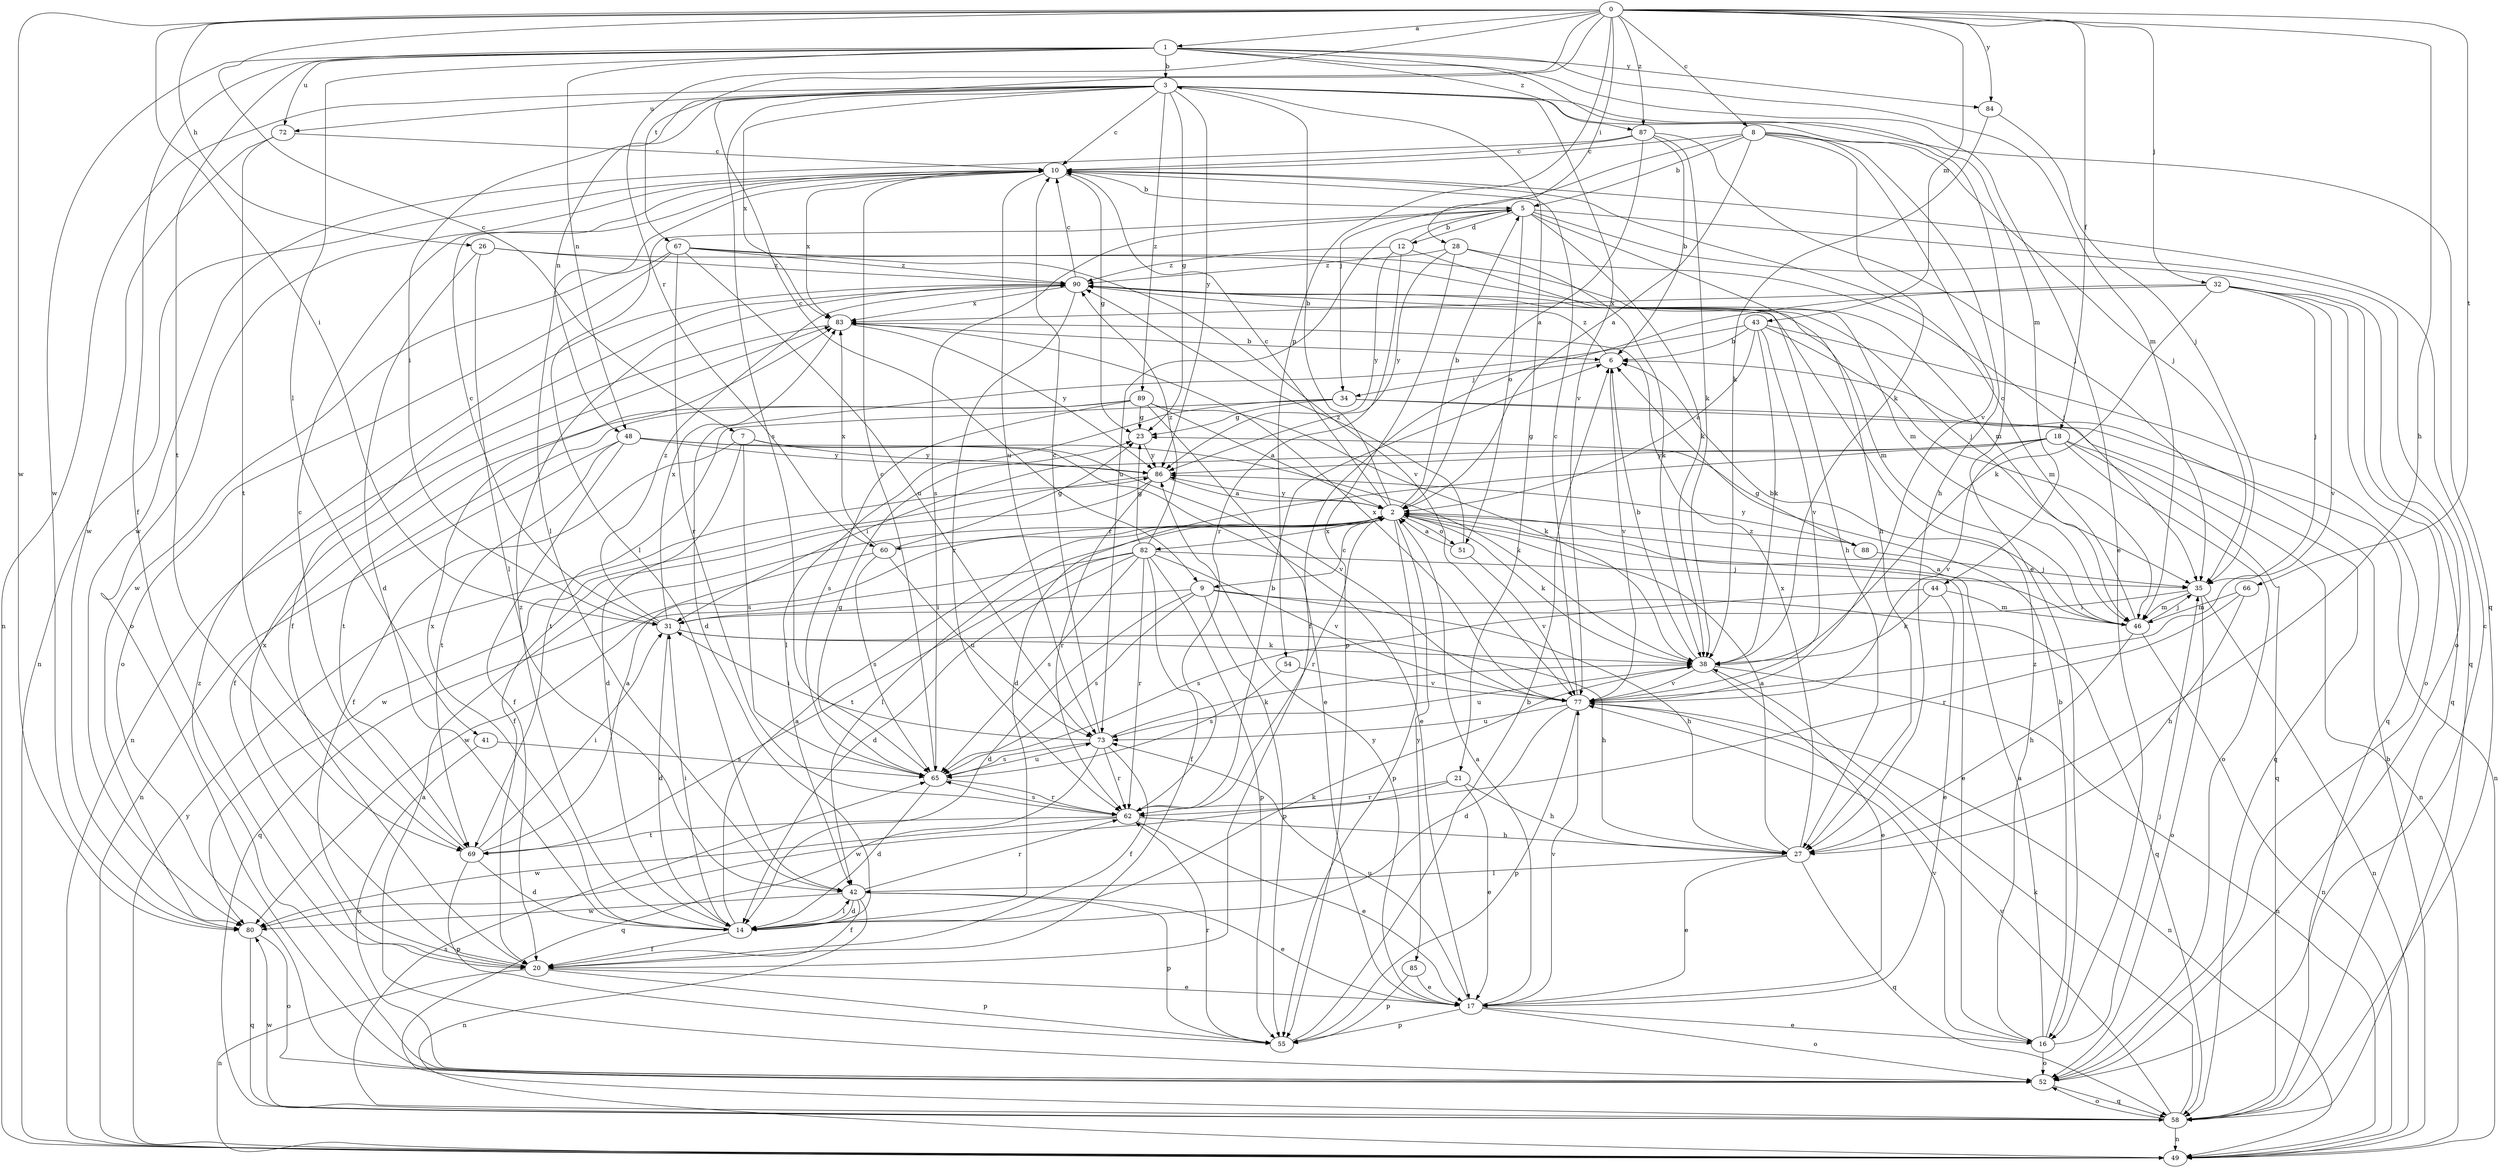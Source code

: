 strict digraph  {
0;
1;
2;
3;
5;
6;
7;
8;
9;
10;
12;
14;
16;
17;
18;
20;
21;
23;
26;
27;
28;
31;
32;
34;
35;
38;
41;
42;
43;
44;
46;
48;
49;
51;
52;
54;
55;
58;
60;
62;
65;
66;
67;
69;
72;
73;
77;
80;
82;
83;
84;
85;
86;
87;
88;
89;
90;
0 -> 1  [label=a];
0 -> 7  [label=c];
0 -> 8  [label=c];
0 -> 9  [label=c];
0 -> 18  [label=f];
0 -> 26  [label=h];
0 -> 27  [label=h];
0 -> 28  [label=i];
0 -> 31  [label=i];
0 -> 32  [label=j];
0 -> 43  [label=m];
0 -> 54  [label=p];
0 -> 60  [label=r];
0 -> 66  [label=t];
0 -> 67  [label=t];
0 -> 80  [label=w];
0 -> 84  [label=y];
0 -> 87  [label=z];
1 -> 3  [label=b];
1 -> 16  [label=e];
1 -> 20  [label=f];
1 -> 41  [label=l];
1 -> 44  [label=m];
1 -> 46  [label=m];
1 -> 48  [label=n];
1 -> 69  [label=t];
1 -> 72  [label=u];
1 -> 80  [label=w];
1 -> 84  [label=y];
1 -> 87  [label=z];
2 -> 3  [label=b];
2 -> 5  [label=b];
2 -> 9  [label=c];
2 -> 10  [label=c];
2 -> 16  [label=e];
2 -> 38  [label=k];
2 -> 42  [label=l];
2 -> 51  [label=o];
2 -> 55  [label=p];
2 -> 60  [label=r];
2 -> 62  [label=r];
2 -> 82  [label=x];
2 -> 85  [label=y];
2 -> 86  [label=y];
2 -> 88  [label=z];
3 -> 10  [label=c];
3 -> 16  [label=e];
3 -> 21  [label=g];
3 -> 23  [label=g];
3 -> 31  [label=i];
3 -> 48  [label=n];
3 -> 49  [label=n];
3 -> 58  [label=q];
3 -> 65  [label=s];
3 -> 72  [label=u];
3 -> 77  [label=v];
3 -> 83  [label=x];
3 -> 86  [label=y];
3 -> 89  [label=z];
5 -> 12  [label=d];
5 -> 27  [label=h];
5 -> 38  [label=k];
5 -> 42  [label=l];
5 -> 51  [label=o];
5 -> 52  [label=o];
5 -> 58  [label=q];
5 -> 65  [label=s];
5 -> 73  [label=u];
6 -> 34  [label=j];
6 -> 77  [label=v];
6 -> 90  [label=z];
7 -> 14  [label=d];
7 -> 20  [label=f];
7 -> 65  [label=s];
7 -> 77  [label=v];
7 -> 86  [label=y];
8 -> 2  [label=a];
8 -> 5  [label=b];
8 -> 10  [label=c];
8 -> 27  [label=h];
8 -> 34  [label=j];
8 -> 35  [label=j];
8 -> 38  [label=k];
8 -> 77  [label=v];
9 -> 14  [label=d];
9 -> 27  [label=h];
9 -> 31  [label=i];
9 -> 55  [label=p];
9 -> 58  [label=q];
9 -> 65  [label=s];
10 -> 5  [label=b];
10 -> 23  [label=g];
10 -> 42  [label=l];
10 -> 49  [label=n];
10 -> 52  [label=o];
10 -> 73  [label=u];
10 -> 83  [label=x];
12 -> 5  [label=b];
12 -> 27  [label=h];
12 -> 62  [label=r];
12 -> 86  [label=y];
12 -> 90  [label=z];
14 -> 2  [label=a];
14 -> 20  [label=f];
14 -> 31  [label=i];
14 -> 38  [label=k];
14 -> 42  [label=l];
14 -> 83  [label=x];
14 -> 90  [label=z];
16 -> 2  [label=a];
16 -> 6  [label=b];
16 -> 35  [label=j];
16 -> 52  [label=o];
16 -> 77  [label=v];
16 -> 90  [label=z];
17 -> 2  [label=a];
17 -> 16  [label=e];
17 -> 52  [label=o];
17 -> 55  [label=p];
17 -> 73  [label=u];
17 -> 77  [label=v];
17 -> 86  [label=y];
18 -> 14  [label=d];
18 -> 31  [label=i];
18 -> 49  [label=n];
18 -> 52  [label=o];
18 -> 58  [label=q];
18 -> 77  [label=v];
18 -> 86  [label=y];
20 -> 17  [label=e];
20 -> 49  [label=n];
20 -> 55  [label=p];
20 -> 83  [label=x];
21 -> 17  [label=e];
21 -> 27  [label=h];
21 -> 62  [label=r];
21 -> 80  [label=w];
23 -> 86  [label=y];
26 -> 14  [label=d];
26 -> 42  [label=l];
26 -> 46  [label=m];
26 -> 90  [label=z];
27 -> 2  [label=a];
27 -> 17  [label=e];
27 -> 42  [label=l];
27 -> 58  [label=q];
27 -> 83  [label=x];
28 -> 35  [label=j];
28 -> 38  [label=k];
28 -> 55  [label=p];
28 -> 86  [label=y];
28 -> 90  [label=z];
31 -> 10  [label=c];
31 -> 14  [label=d];
31 -> 27  [label=h];
31 -> 38  [label=k];
31 -> 83  [label=x];
31 -> 90  [label=z];
32 -> 20  [label=f];
32 -> 35  [label=j];
32 -> 38  [label=k];
32 -> 52  [label=o];
32 -> 58  [label=q];
32 -> 77  [label=v];
32 -> 83  [label=x];
34 -> 23  [label=g];
34 -> 42  [label=l];
34 -> 49  [label=n];
34 -> 58  [label=q];
34 -> 69  [label=t];
35 -> 31  [label=i];
35 -> 46  [label=m];
35 -> 49  [label=n];
35 -> 52  [label=o];
38 -> 6  [label=b];
38 -> 17  [label=e];
38 -> 49  [label=n];
38 -> 73  [label=u];
38 -> 77  [label=v];
41 -> 52  [label=o];
41 -> 65  [label=s];
42 -> 14  [label=d];
42 -> 17  [label=e];
42 -> 20  [label=f];
42 -> 49  [label=n];
42 -> 55  [label=p];
42 -> 62  [label=r];
42 -> 80  [label=w];
43 -> 2  [label=a];
43 -> 6  [label=b];
43 -> 14  [label=d];
43 -> 38  [label=k];
43 -> 46  [label=m];
43 -> 58  [label=q];
43 -> 77  [label=v];
44 -> 17  [label=e];
44 -> 38  [label=k];
44 -> 46  [label=m];
44 -> 65  [label=s];
46 -> 2  [label=a];
46 -> 6  [label=b];
46 -> 10  [label=c];
46 -> 27  [label=h];
46 -> 35  [label=j];
46 -> 49  [label=n];
48 -> 17  [label=e];
48 -> 20  [label=f];
48 -> 38  [label=k];
48 -> 49  [label=n];
48 -> 69  [label=t];
48 -> 86  [label=y];
49 -> 6  [label=b];
49 -> 86  [label=y];
51 -> 2  [label=a];
51 -> 77  [label=v];
51 -> 90  [label=z];
52 -> 2  [label=a];
52 -> 10  [label=c];
52 -> 58  [label=q];
52 -> 90  [label=z];
54 -> 65  [label=s];
54 -> 77  [label=v];
55 -> 6  [label=b];
55 -> 62  [label=r];
58 -> 38  [label=k];
58 -> 49  [label=n];
58 -> 52  [label=o];
58 -> 65  [label=s];
58 -> 77  [label=v];
58 -> 80  [label=w];
60 -> 23  [label=g];
60 -> 58  [label=q];
60 -> 65  [label=s];
60 -> 73  [label=u];
60 -> 83  [label=x];
62 -> 6  [label=b];
62 -> 17  [label=e];
62 -> 27  [label=h];
62 -> 65  [label=s];
62 -> 69  [label=t];
62 -> 80  [label=w];
65 -> 10  [label=c];
65 -> 14  [label=d];
65 -> 23  [label=g];
65 -> 62  [label=r];
65 -> 73  [label=u];
66 -> 27  [label=h];
66 -> 46  [label=m];
66 -> 62  [label=r];
67 -> 46  [label=m];
67 -> 52  [label=o];
67 -> 62  [label=r];
67 -> 73  [label=u];
67 -> 77  [label=v];
67 -> 80  [label=w];
67 -> 90  [label=z];
69 -> 2  [label=a];
69 -> 10  [label=c];
69 -> 14  [label=d];
69 -> 31  [label=i];
69 -> 55  [label=p];
72 -> 10  [label=c];
72 -> 69  [label=t];
72 -> 80  [label=w];
73 -> 10  [label=c];
73 -> 20  [label=f];
73 -> 31  [label=i];
73 -> 38  [label=k];
73 -> 58  [label=q];
73 -> 62  [label=r];
73 -> 65  [label=s];
77 -> 10  [label=c];
77 -> 14  [label=d];
77 -> 49  [label=n];
77 -> 55  [label=p];
77 -> 73  [label=u];
77 -> 83  [label=x];
80 -> 52  [label=o];
80 -> 58  [label=q];
82 -> 14  [label=d];
82 -> 20  [label=f];
82 -> 23  [label=g];
82 -> 35  [label=j];
82 -> 55  [label=p];
82 -> 62  [label=r];
82 -> 65  [label=s];
82 -> 69  [label=t];
82 -> 77  [label=v];
82 -> 80  [label=w];
82 -> 90  [label=z];
83 -> 6  [label=b];
83 -> 49  [label=n];
83 -> 86  [label=y];
84 -> 35  [label=j];
84 -> 38  [label=k];
85 -> 17  [label=e];
85 -> 55  [label=p];
86 -> 2  [label=a];
86 -> 20  [label=f];
86 -> 62  [label=r];
86 -> 80  [label=w];
87 -> 2  [label=a];
87 -> 6  [label=b];
87 -> 10  [label=c];
87 -> 35  [label=j];
87 -> 38  [label=k];
87 -> 80  [label=w];
88 -> 23  [label=g];
88 -> 35  [label=j];
88 -> 86  [label=y];
89 -> 2  [label=a];
89 -> 17  [label=e];
89 -> 20  [label=f];
89 -> 23  [label=g];
89 -> 38  [label=k];
89 -> 65  [label=s];
89 -> 69  [label=t];
90 -> 10  [label=c];
90 -> 20  [label=f];
90 -> 35  [label=j];
90 -> 46  [label=m];
90 -> 62  [label=r];
90 -> 83  [label=x];
}

